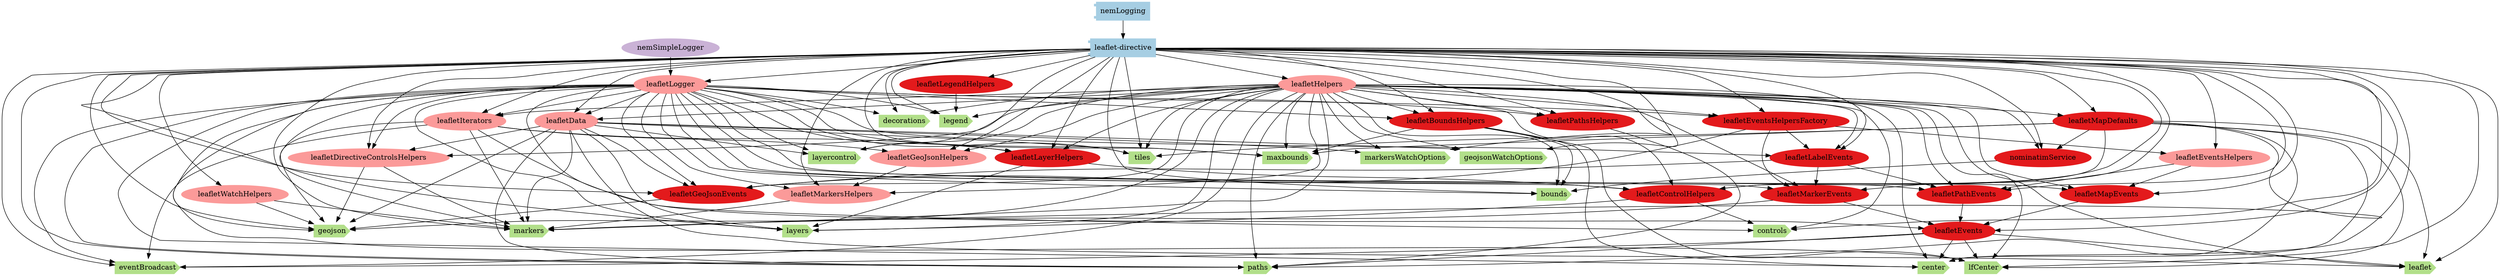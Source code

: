 digraph dependencies {
  node[shape="component",style="filled",colorscheme=paired12]


    node[shape="component"]
    "leaflet-directive"[label="leaflet-directive", color=1]

    
      "nemLogging"[label="nemLogging", color=1]
      "nemLogging" -> "leaflet-directive"
    


    node[shape="ellipse"]
    


    

    
      "leafletData"[label="leafletData", color=5]
      "leaflet-directive" -> "leafletData"
    
      "leafletDirectiveControlsHelpers"[label="leafletDirectiveControlsHelpers", color=5]
      "leaflet-directive" -> "leafletDirectiveControlsHelpers"
    
      "leafletGeoJsonHelpers"[label="leafletGeoJsonHelpers", color=5]
      "leaflet-directive" -> "leafletGeoJsonHelpers"
    
      "leafletHelpers"[label="leafletHelpers", color=5]
      "leaflet-directive" -> "leafletHelpers"
    
      "leafletIterators"[label="leafletIterators", color=5]
      "leaflet-directive" -> "leafletIterators"
    
      "leafletMarkersHelpers"[label="leafletMarkersHelpers", color=5]
      "leaflet-directive" -> "leafletMarkersHelpers"
    
      "leafletWatchHelpers"[label="leafletWatchHelpers", color=5]
      "leaflet-directive" -> "leafletWatchHelpers"
    
      "leafletLogger"[label="leafletLogger", color=5]
      "leaflet-directive" -> "leafletLogger"
    
      "leafletEventsHelpers"[label="leafletEventsHelpers", color=5]
      "leaflet-directive" -> "leafletEventsHelpers"
    

    
      "leafletBoundsHelpers"[label="leafletBoundsHelpers", color=6]
      "leaflet-directive" -> "leafletBoundsHelpers"
    
      "leafletControlHelpers"[label="leafletControlHelpers", color=6]
      "leaflet-directive" -> "leafletControlHelpers"
    
      "leafletEvents"[label="leafletEvents", color=6]
      "leaflet-directive" -> "leafletEvents"
    
      "leafletLayerHelpers"[label="leafletLayerHelpers", color=6]
      "leaflet-directive" -> "leafletLayerHelpers"
    
      "leafletLegendHelpers"[label="leafletLegendHelpers", color=6]
      "leaflet-directive" -> "leafletLegendHelpers"
    
      "leafletMapDefaults"[label="leafletMapDefaults", color=6]
      "leaflet-directive" -> "leafletMapDefaults"
    
      "leafletPathsHelpers"[label="leafletPathsHelpers", color=6]
      "leaflet-directive" -> "leafletPathsHelpers"
    
      "nominatimService"[label="nominatimService", color=6]
      "leaflet-directive" -> "nominatimService"
    
      "leafletEventsHelpersFactory"[label="leafletEventsHelpersFactory", color=6]
      "leaflet-directive" -> "leafletEventsHelpersFactory"
    
      "leafletGeoJsonEvents"[label="leafletGeoJsonEvents", color=6]
      "leaflet-directive" -> "leafletGeoJsonEvents"
    
      "leafletLabelEvents"[label="leafletLabelEvents", color=6]
      "leaflet-directive" -> "leafletLabelEvents"
    
      "leafletMapEvents"[label="leafletMapEvents", color=6]
      "leaflet-directive" -> "leafletMapEvents"
    
      "leafletMarkerEvents"[label="leafletMarkerEvents", color=6]
      "leaflet-directive" -> "leafletMarkerEvents"
    
      "leafletPathEvents"[label="leafletPathEvents", color=6]
      "leaflet-directive" -> "leafletPathEvents"
    

    node[shape="cds"]
    

    
      "leaflet"[label="leaflet", color=3]
      "leaflet-directive" -> "leaflet"
    
      "bounds"[label="bounds", color=3]
      "leaflet-directive" -> "bounds"
    
      "center"[label="center", color=3]
      "leaflet-directive" -> "center"
    
      "lfCenter"[label="lfCenter", color=3]
      "leaflet-directive" -> "lfCenter"
    
      "controls"[label="controls", color=3]
      "leaflet-directive" -> "controls"
    
      "decorations"[label="decorations", color=3]
      "leaflet-directive" -> "decorations"
    
      "eventBroadcast"[label="eventBroadcast", color=3]
      "leaflet-directive" -> "eventBroadcast"
    
      "geojson"[label="geojson", color=3]
      "leaflet-directive" -> "geojson"
    
      "layercontrol"[label="layercontrol", color=3]
      "leaflet-directive" -> "layercontrol"
    
      "layers"[label="layers", color=3]
      "leaflet-directive" -> "layers"
    
      "legend"[label="legend", color=3]
      "leaflet-directive" -> "legend"
    
      "markers"[label="markers", color=3]
      "leaflet-directive" -> "markers"
    
      "maxbounds"[label="maxbounds", color=3]
      "leaflet-directive" -> "maxbounds"
    
      "paths"[label="paths", color=3]
      "leaflet-directive" -> "paths"
    
      "tiles"[label="tiles", color=3]
      "leaflet-directive" -> "tiles"
    
      "markersWatchOptions"[label="markersWatchOptions", color=3]
      "leaflet-directive" -> "markersWatchOptions"
    
      "geojsonWatchOptions"[label="geojsonWatchOptions", color=3]
      "leaflet-directive" -> "geojsonWatchOptions"
    









    node[shape="ellipse",style="filled", color=9]
    

    
      
        "leafletData"[label="leafletData"]
        "leafletData" -> "leaflet"
      
        "leafletMapDefaults"[label="leafletMapDefaults"]
        "leafletMapDefaults" -> "leaflet"
      
        "leafletHelpers"[label="leafletHelpers"]
        "leafletHelpers" -> "leaflet"
      
        "leafletEvents"[label="leafletEvents"]
        "leafletEvents" -> "leaflet"
      
    
      
        "leafletLogger"[label="leafletLogger"]
        "leafletLogger" -> "bounds"
      
        "leafletHelpers"[label="leafletHelpers"]
        "leafletHelpers" -> "bounds"
      
        "nominatimService"[label="nominatimService"]
        "nominatimService" -> "bounds"
      
        "leafletBoundsHelpers"[label="leafletBoundsHelpers"]
        "leafletBoundsHelpers" -> "bounds"
      
    
      
        "leafletLogger"[label="leafletLogger"]
        "leafletLogger" -> "center"
      
        "leafletMapDefaults"[label="leafletMapDefaults"]
        "leafletMapDefaults" -> "center"
      
        "leafletHelpers"[label="leafletHelpers"]
        "leafletHelpers" -> "center"
      
        "leafletBoundsHelpers"[label="leafletBoundsHelpers"]
        "leafletBoundsHelpers" -> "center"
      
        "leafletEvents"[label="leafletEvents"]
        "leafletEvents" -> "center"
      
    
      
        "leafletLogger"[label="leafletLogger"]
        "leafletLogger" -> "lfCenter"
      
        "leafletMapDefaults"[label="leafletMapDefaults"]
        "leafletMapDefaults" -> "lfCenter"
      
        "leafletHelpers"[label="leafletHelpers"]
        "leafletHelpers" -> "lfCenter"
      
        "leafletBoundsHelpers"[label="leafletBoundsHelpers"]
        "leafletBoundsHelpers" -> "lfCenter"
      
        "leafletEvents"[label="leafletEvents"]
        "leafletEvents" -> "lfCenter"
      
    
      
        "leafletLogger"[label="leafletLogger"]
        "leafletLogger" -> "controls"
      
        "leafletHelpers"[label="leafletHelpers"]
        "leafletHelpers" -> "controls"
      
        "leafletControlHelpers"[label="leafletControlHelpers"]
        "leafletControlHelpers" -> "controls"
      
    
      
        "leafletLogger"[label="leafletLogger"]
        "leafletLogger" -> "decorations"
      
        "leafletHelpers"[label="leafletHelpers"]
        "leafletHelpers" -> "decorations"
      
    
      
        "leafletLogger"[label="leafletLogger"]
        "leafletLogger" -> "eventBroadcast"
      
        "leafletHelpers"[label="leafletHelpers"]
        "leafletHelpers" -> "eventBroadcast"
      
        "leafletEvents"[label="leafletEvents"]
        "leafletEvents" -> "eventBroadcast"
      
        "leafletIterators"[label="leafletIterators"]
        "leafletIterators" -> "eventBroadcast"
      
    
      
        "leafletLogger"[label="leafletLogger"]
        "leafletLogger" -> "geojson"
      
        "leafletData"[label="leafletData"]
        "leafletData" -> "geojson"
      
        "leafletHelpers"[label="leafletHelpers"]
        "leafletHelpers" -> "geojson"
      
        "leafletWatchHelpers"[label="leafletWatchHelpers"]
        "leafletWatchHelpers" -> "geojson"
      
        "leafletDirectiveControlsHelpers"[label="leafletDirectiveControlsHelpers"]
        "leafletDirectiveControlsHelpers" -> "geojson"
      
        "leafletIterators"[label="leafletIterators"]
        "leafletIterators" -> "geojson"
      
        "leafletGeoJsonEvents"[label="leafletGeoJsonEvents"]
        "leafletGeoJsonEvents" -> "geojson"
      
    
      
        "leafletLogger"[label="leafletLogger"]
        "leafletLogger" -> "layercontrol"
      
        "leafletData"[label="leafletData"]
        "leafletData" -> "layercontrol"
      
        "leafletHelpers"[label="leafletHelpers"]
        "leafletHelpers" -> "layercontrol"
      
    
      
        "leafletLogger"[label="leafletLogger"]
        "leafletLogger" -> "layers"
      
        "leafletData"[label="leafletData"]
        "leafletData" -> "layers"
      
        "leafletHelpers"[label="leafletHelpers"]
        "leafletHelpers" -> "layers"
      
        "leafletLayerHelpers"[label="leafletLayerHelpers"]
        "leafletLayerHelpers" -> "layers"
      
        "leafletControlHelpers"[label="leafletControlHelpers"]
        "leafletControlHelpers" -> "layers"
      
    
      
        "leafletLogger"[label="leafletLogger"]
        "leafletLogger" -> "legend"
      
        "leafletHelpers"[label="leafletHelpers"]
        "leafletHelpers" -> "legend"
      
        "leafletLegendHelpers"[label="leafletLegendHelpers"]
        "leafletLegendHelpers" -> "legend"
      
    
      
        "leafletLogger"[label="leafletLogger"]
        "leafletLogger" -> "markers"
      
        "leafletData"[label="leafletData"]
        "leafletData" -> "markers"
      
        "leafletHelpers"[label="leafletHelpers"]
        "leafletHelpers" -> "markers"
      
        "leafletMapDefaults"[label="leafletMapDefaults"]
        "leafletMapDefaults" -> "markers"
      
        "leafletMarkersHelpers"[label="leafletMarkersHelpers"]
        "leafletMarkersHelpers" -> "markers"
      
        "leafletMarkerEvents"[label="leafletMarkerEvents"]
        "leafletMarkerEvents" -> "markers"
      
        "leafletIterators"[label="leafletIterators"]
        "leafletIterators" -> "markers"
      
        "leafletWatchHelpers"[label="leafletWatchHelpers"]
        "leafletWatchHelpers" -> "markers"
      
        "leafletDirectiveControlsHelpers"[label="leafletDirectiveControlsHelpers"]
        "leafletDirectiveControlsHelpers" -> "markers"
      
    
      
        "leafletLogger"[label="leafletLogger"]
        "leafletLogger" -> "maxbounds"
      
        "leafletMapDefaults"[label="leafletMapDefaults"]
        "leafletMapDefaults" -> "maxbounds"
      
        "leafletBoundsHelpers"[label="leafletBoundsHelpers"]
        "leafletBoundsHelpers" -> "maxbounds"
      
        "leafletHelpers"[label="leafletHelpers"]
        "leafletHelpers" -> "maxbounds"
      
    
      
        "leafletLogger"[label="leafletLogger"]
        "leafletLogger" -> "paths"
      
        "leafletData"[label="leafletData"]
        "leafletData" -> "paths"
      
        "leafletMapDefaults"[label="leafletMapDefaults"]
        "leafletMapDefaults" -> "paths"
      
        "leafletHelpers"[label="leafletHelpers"]
        "leafletHelpers" -> "paths"
      
        "leafletPathsHelpers"[label="leafletPathsHelpers"]
        "leafletPathsHelpers" -> "paths"
      
        "leafletEvents"[label="leafletEvents"]
        "leafletEvents" -> "paths"
      
    
      
        "leafletLogger"[label="leafletLogger"]
        "leafletLogger" -> "tiles"
      
        "leafletData"[label="leafletData"]
        "leafletData" -> "tiles"
      
        "leafletMapDefaults"[label="leafletMapDefaults"]
        "leafletMapDefaults" -> "tiles"
      
        "leafletHelpers"[label="leafletHelpers"]
        "leafletHelpers" -> "tiles"
      
    
      
        "leafletData"[label="leafletData"]
        "leafletData" -> "markersWatchOptions"
      
        "leafletHelpers"[label="leafletHelpers"]
        "leafletHelpers" -> "markersWatchOptions"
      
    
      
        "leafletData"[label="leafletData"]
        "leafletData" -> "geojsonWatchOptions"
      
        "leafletHelpers"[label="leafletHelpers"]
        "leafletHelpers" -> "geojsonWatchOptions"
      
    


    

    
      
        "leafletLogger"[label="leafletLogger"]
        "leafletLogger" -> "leafletData"
      
        "leafletHelpers"[label="leafletHelpers"]
        "leafletHelpers" -> "leafletData"
      
    
      
        "leafletLogger"[label="leafletLogger"]
        "leafletLogger" -> "leafletDirectiveControlsHelpers"
      
        "leafletData"[label="leafletData"]
        "leafletData" -> "leafletDirectiveControlsHelpers"
      
        "leafletHelpers"[label="leafletHelpers"]
        "leafletHelpers" -> "leafletDirectiveControlsHelpers"
      
    
      
        "leafletHelpers"[label="leafletHelpers"]
        "leafletHelpers" -> "leafletGeoJsonHelpers"
      
        "leafletIterators"[label="leafletIterators"]
        "leafletIterators" -> "leafletGeoJsonHelpers"
      
    
      
    
      
        "leafletLogger"[label="leafletLogger"]
        "leafletLogger" -> "leafletIterators"
      
        "leafletHelpers"[label="leafletHelpers"]
        "leafletHelpers" -> "leafletIterators"
      
    
      
        "leafletHelpers"[label="leafletHelpers"]
        "leafletHelpers" -> "leafletMarkersHelpers"
      
        "leafletLogger"[label="leafletLogger"]
        "leafletLogger" -> "leafletMarkersHelpers"
      
        "leafletGeoJsonHelpers"[label="leafletGeoJsonHelpers"]
        "leafletGeoJsonHelpers" -> "leafletMarkersHelpers"
      
    
      
    
      
        "nemSimpleLogger"[label="nemSimpleLogger"]
        "nemSimpleLogger" -> "leafletLogger"
      
    
      
        "leafletEventsHelpersFactory"[label="leafletEventsHelpersFactory"]
        "leafletEventsHelpersFactory" -> "leafletEventsHelpers"
      
    

    
      
        "leafletLogger"[label="leafletLogger"]
        "leafletLogger" -> "leafletBoundsHelpers"
      
        "leafletHelpers"[label="leafletHelpers"]
        "leafletHelpers" -> "leafletBoundsHelpers"
      
    
      
        "leafletLogger"[label="leafletLogger"]
        "leafletLogger" -> "leafletControlHelpers"
      
        "leafletHelpers"[label="leafletHelpers"]
        "leafletHelpers" -> "leafletControlHelpers"
      
        "leafletLayerHelpers"[label="leafletLayerHelpers"]
        "leafletLayerHelpers" -> "leafletControlHelpers"
      
        "leafletMapDefaults"[label="leafletMapDefaults"]
        "leafletMapDefaults" -> "leafletControlHelpers"
      
    
      
        "leafletMapEvents"[label="leafletMapEvents"]
        "leafletMapEvents" -> "leafletEvents"
      
        "leafletMarkerEvents"[label="leafletMarkerEvents"]
        "leafletMarkerEvents" -> "leafletEvents"
      
        "leafletPathEvents"[label="leafletPathEvents"]
        "leafletPathEvents" -> "leafletEvents"
      
        "leafletIterators"[label="leafletIterators"]
        "leafletIterators" -> "leafletEvents"
      
    
      
        "leafletLogger"[label="leafletLogger"]
        "leafletLogger" -> "leafletLayerHelpers"
      
        "leafletHelpers"[label="leafletHelpers"]
        "leafletHelpers" -> "leafletLayerHelpers"
      
        "leafletIterators"[label="leafletIterators"]
        "leafletIterators" -> "leafletLayerHelpers"
      
    
      
    
      
        "leafletHelpers"[label="leafletHelpers"]
        "leafletHelpers" -> "leafletMapDefaults"
      
    
      
        "leafletLogger"[label="leafletLogger"]
        "leafletLogger" -> "leafletPathsHelpers"
      
        "leafletHelpers"[label="leafletHelpers"]
        "leafletHelpers" -> "leafletPathsHelpers"
      
    
      
        "leafletHelpers"[label="leafletHelpers"]
        "leafletHelpers" -> "nominatimService"
      
        "leafletMapDefaults"[label="leafletMapDefaults"]
        "leafletMapDefaults" -> "nominatimService"
      
    
      
        "leafletLogger"[label="leafletLogger"]
        "leafletLogger" -> "leafletEventsHelpersFactory"
      
        "leafletHelpers"[label="leafletHelpers"]
        "leafletHelpers" -> "leafletEventsHelpersFactory"
      
    
      
        "leafletLogger"[label="leafletLogger"]
        "leafletLogger" -> "leafletGeoJsonEvents"
      
        "leafletHelpers"[label="leafletHelpers"]
        "leafletHelpers" -> "leafletGeoJsonEvents"
      
        "leafletEventsHelpersFactory"[label="leafletEventsHelpersFactory"]
        "leafletEventsHelpersFactory" -> "leafletGeoJsonEvents"
      
        "leafletLabelEvents"[label="leafletLabelEvents"]
        "leafletLabelEvents" -> "leafletGeoJsonEvents"
      
        "leafletData"[label="leafletData"]
        "leafletData" -> "leafletGeoJsonEvents"
      
    
      
        "leafletLogger"[label="leafletLogger"]
        "leafletLogger" -> "leafletLabelEvents"
      
        "leafletHelpers"[label="leafletHelpers"]
        "leafletHelpers" -> "leafletLabelEvents"
      
        "leafletEventsHelpersFactory"[label="leafletEventsHelpersFactory"]
        "leafletEventsHelpersFactory" -> "leafletLabelEvents"
      
    
      
        "leafletLogger"[label="leafletLogger"]
        "leafletLogger" -> "leafletMapEvents"
      
        "leafletHelpers"[label="leafletHelpers"]
        "leafletHelpers" -> "leafletMapEvents"
      
        "leafletEventsHelpers"[label="leafletEventsHelpers"]
        "leafletEventsHelpers" -> "leafletMapEvents"
      
    
      
        "leafletLogger"[label="leafletLogger"]
        "leafletLogger" -> "leafletMarkerEvents"
      
        "leafletHelpers"[label="leafletHelpers"]
        "leafletHelpers" -> "leafletMarkerEvents"
      
        "leafletEventsHelpersFactory"[label="leafletEventsHelpersFactory"]
        "leafletEventsHelpersFactory" -> "leafletMarkerEvents"
      
        "leafletLabelEvents"[label="leafletLabelEvents"]
        "leafletLabelEvents" -> "leafletMarkerEvents"
      
    
      
        "leafletLogger"[label="leafletLogger"]
        "leafletLogger" -> "leafletPathEvents"
      
        "leafletHelpers"[label="leafletHelpers"]
        "leafletHelpers" -> "leafletPathEvents"
      
        "leafletLabelEvents"[label="leafletLabelEvents"]
        "leafletLabelEvents" -> "leafletPathEvents"
      
        "leafletEventsHelpers"[label="leafletEventsHelpers"]
        "leafletEventsHelpers" -> "leafletPathEvents"
      
    

    


}
